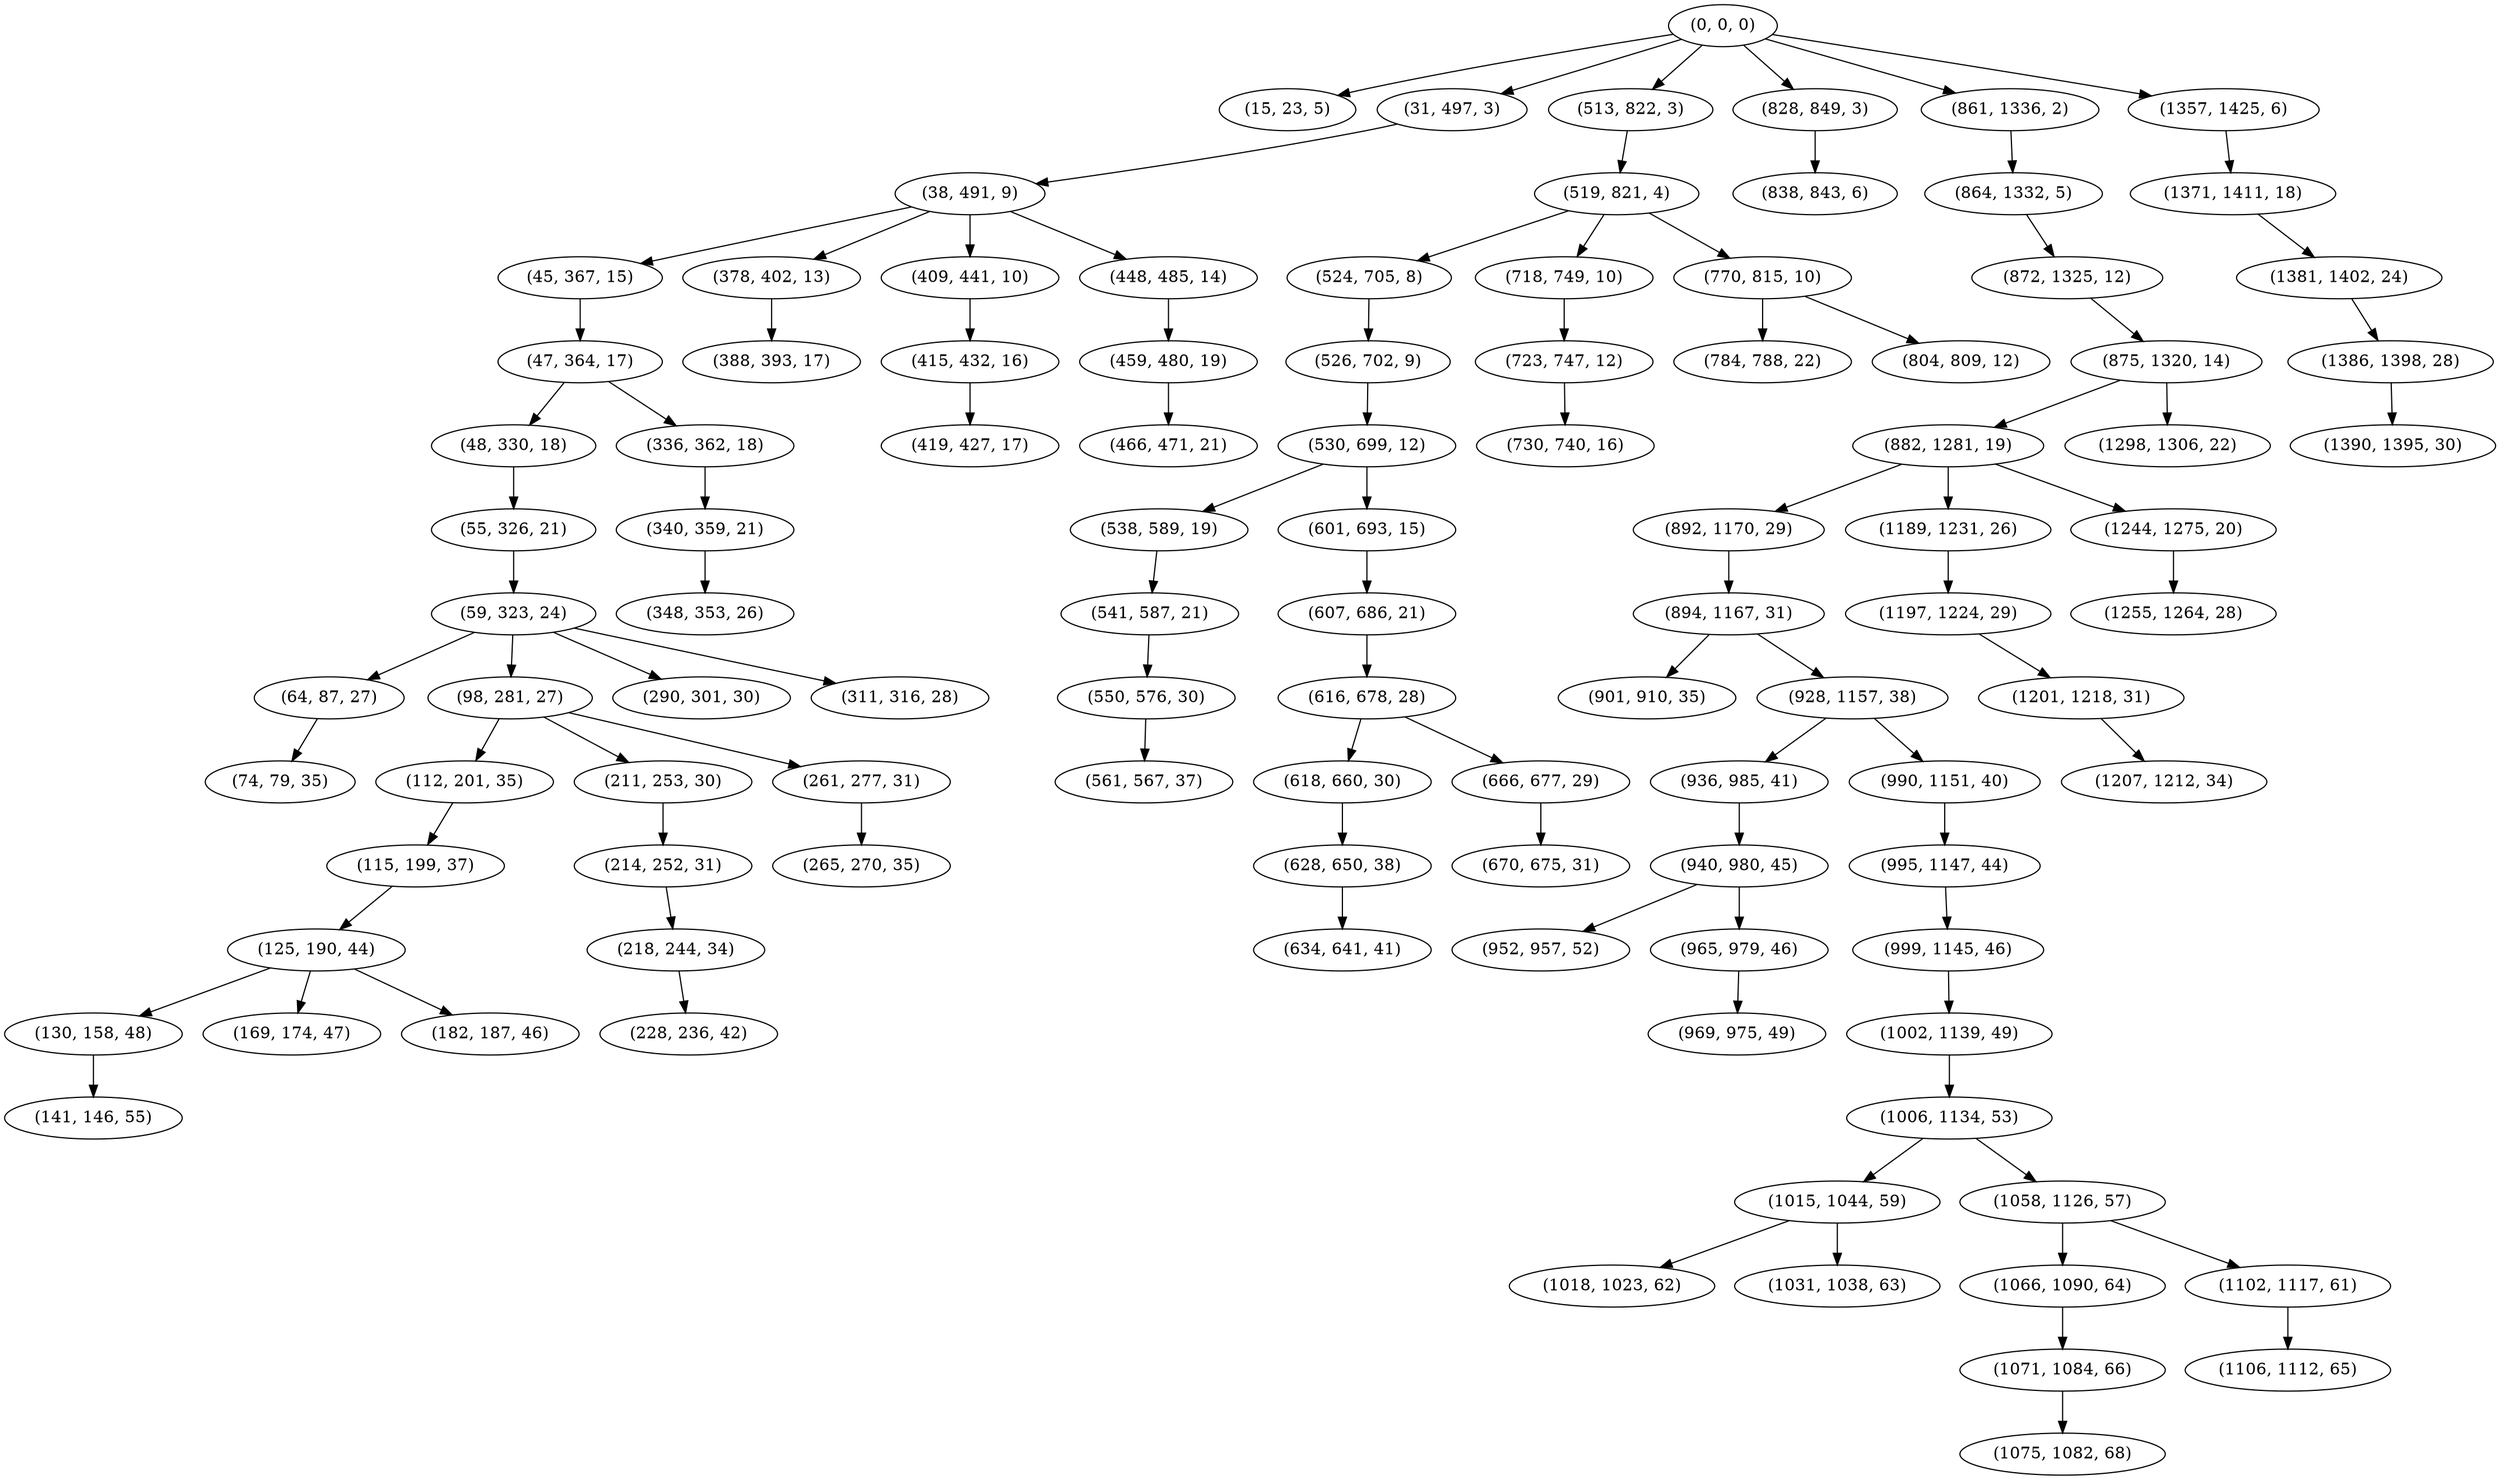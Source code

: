 digraph tree {
    "(0, 0, 0)";
    "(15, 23, 5)";
    "(31, 497, 3)";
    "(38, 491, 9)";
    "(45, 367, 15)";
    "(47, 364, 17)";
    "(48, 330, 18)";
    "(55, 326, 21)";
    "(59, 323, 24)";
    "(64, 87, 27)";
    "(74, 79, 35)";
    "(98, 281, 27)";
    "(112, 201, 35)";
    "(115, 199, 37)";
    "(125, 190, 44)";
    "(130, 158, 48)";
    "(141, 146, 55)";
    "(169, 174, 47)";
    "(182, 187, 46)";
    "(211, 253, 30)";
    "(214, 252, 31)";
    "(218, 244, 34)";
    "(228, 236, 42)";
    "(261, 277, 31)";
    "(265, 270, 35)";
    "(290, 301, 30)";
    "(311, 316, 28)";
    "(336, 362, 18)";
    "(340, 359, 21)";
    "(348, 353, 26)";
    "(378, 402, 13)";
    "(388, 393, 17)";
    "(409, 441, 10)";
    "(415, 432, 16)";
    "(419, 427, 17)";
    "(448, 485, 14)";
    "(459, 480, 19)";
    "(466, 471, 21)";
    "(513, 822, 3)";
    "(519, 821, 4)";
    "(524, 705, 8)";
    "(526, 702, 9)";
    "(530, 699, 12)";
    "(538, 589, 19)";
    "(541, 587, 21)";
    "(550, 576, 30)";
    "(561, 567, 37)";
    "(601, 693, 15)";
    "(607, 686, 21)";
    "(616, 678, 28)";
    "(618, 660, 30)";
    "(628, 650, 38)";
    "(634, 641, 41)";
    "(666, 677, 29)";
    "(670, 675, 31)";
    "(718, 749, 10)";
    "(723, 747, 12)";
    "(730, 740, 16)";
    "(770, 815, 10)";
    "(784, 788, 22)";
    "(804, 809, 12)";
    "(828, 849, 3)";
    "(838, 843, 6)";
    "(861, 1336, 2)";
    "(864, 1332, 5)";
    "(872, 1325, 12)";
    "(875, 1320, 14)";
    "(882, 1281, 19)";
    "(892, 1170, 29)";
    "(894, 1167, 31)";
    "(901, 910, 35)";
    "(928, 1157, 38)";
    "(936, 985, 41)";
    "(940, 980, 45)";
    "(952, 957, 52)";
    "(965, 979, 46)";
    "(969, 975, 49)";
    "(990, 1151, 40)";
    "(995, 1147, 44)";
    "(999, 1145, 46)";
    "(1002, 1139, 49)";
    "(1006, 1134, 53)";
    "(1015, 1044, 59)";
    "(1018, 1023, 62)";
    "(1031, 1038, 63)";
    "(1058, 1126, 57)";
    "(1066, 1090, 64)";
    "(1071, 1084, 66)";
    "(1075, 1082, 68)";
    "(1102, 1117, 61)";
    "(1106, 1112, 65)";
    "(1189, 1231, 26)";
    "(1197, 1224, 29)";
    "(1201, 1218, 31)";
    "(1207, 1212, 34)";
    "(1244, 1275, 20)";
    "(1255, 1264, 28)";
    "(1298, 1306, 22)";
    "(1357, 1425, 6)";
    "(1371, 1411, 18)";
    "(1381, 1402, 24)";
    "(1386, 1398, 28)";
    "(1390, 1395, 30)";
    "(0, 0, 0)" -> "(15, 23, 5)";
    "(0, 0, 0)" -> "(31, 497, 3)";
    "(0, 0, 0)" -> "(513, 822, 3)";
    "(0, 0, 0)" -> "(828, 849, 3)";
    "(0, 0, 0)" -> "(861, 1336, 2)";
    "(0, 0, 0)" -> "(1357, 1425, 6)";
    "(31, 497, 3)" -> "(38, 491, 9)";
    "(38, 491, 9)" -> "(45, 367, 15)";
    "(38, 491, 9)" -> "(378, 402, 13)";
    "(38, 491, 9)" -> "(409, 441, 10)";
    "(38, 491, 9)" -> "(448, 485, 14)";
    "(45, 367, 15)" -> "(47, 364, 17)";
    "(47, 364, 17)" -> "(48, 330, 18)";
    "(47, 364, 17)" -> "(336, 362, 18)";
    "(48, 330, 18)" -> "(55, 326, 21)";
    "(55, 326, 21)" -> "(59, 323, 24)";
    "(59, 323, 24)" -> "(64, 87, 27)";
    "(59, 323, 24)" -> "(98, 281, 27)";
    "(59, 323, 24)" -> "(290, 301, 30)";
    "(59, 323, 24)" -> "(311, 316, 28)";
    "(64, 87, 27)" -> "(74, 79, 35)";
    "(98, 281, 27)" -> "(112, 201, 35)";
    "(98, 281, 27)" -> "(211, 253, 30)";
    "(98, 281, 27)" -> "(261, 277, 31)";
    "(112, 201, 35)" -> "(115, 199, 37)";
    "(115, 199, 37)" -> "(125, 190, 44)";
    "(125, 190, 44)" -> "(130, 158, 48)";
    "(125, 190, 44)" -> "(169, 174, 47)";
    "(125, 190, 44)" -> "(182, 187, 46)";
    "(130, 158, 48)" -> "(141, 146, 55)";
    "(211, 253, 30)" -> "(214, 252, 31)";
    "(214, 252, 31)" -> "(218, 244, 34)";
    "(218, 244, 34)" -> "(228, 236, 42)";
    "(261, 277, 31)" -> "(265, 270, 35)";
    "(336, 362, 18)" -> "(340, 359, 21)";
    "(340, 359, 21)" -> "(348, 353, 26)";
    "(378, 402, 13)" -> "(388, 393, 17)";
    "(409, 441, 10)" -> "(415, 432, 16)";
    "(415, 432, 16)" -> "(419, 427, 17)";
    "(448, 485, 14)" -> "(459, 480, 19)";
    "(459, 480, 19)" -> "(466, 471, 21)";
    "(513, 822, 3)" -> "(519, 821, 4)";
    "(519, 821, 4)" -> "(524, 705, 8)";
    "(519, 821, 4)" -> "(718, 749, 10)";
    "(519, 821, 4)" -> "(770, 815, 10)";
    "(524, 705, 8)" -> "(526, 702, 9)";
    "(526, 702, 9)" -> "(530, 699, 12)";
    "(530, 699, 12)" -> "(538, 589, 19)";
    "(530, 699, 12)" -> "(601, 693, 15)";
    "(538, 589, 19)" -> "(541, 587, 21)";
    "(541, 587, 21)" -> "(550, 576, 30)";
    "(550, 576, 30)" -> "(561, 567, 37)";
    "(601, 693, 15)" -> "(607, 686, 21)";
    "(607, 686, 21)" -> "(616, 678, 28)";
    "(616, 678, 28)" -> "(618, 660, 30)";
    "(616, 678, 28)" -> "(666, 677, 29)";
    "(618, 660, 30)" -> "(628, 650, 38)";
    "(628, 650, 38)" -> "(634, 641, 41)";
    "(666, 677, 29)" -> "(670, 675, 31)";
    "(718, 749, 10)" -> "(723, 747, 12)";
    "(723, 747, 12)" -> "(730, 740, 16)";
    "(770, 815, 10)" -> "(784, 788, 22)";
    "(770, 815, 10)" -> "(804, 809, 12)";
    "(828, 849, 3)" -> "(838, 843, 6)";
    "(861, 1336, 2)" -> "(864, 1332, 5)";
    "(864, 1332, 5)" -> "(872, 1325, 12)";
    "(872, 1325, 12)" -> "(875, 1320, 14)";
    "(875, 1320, 14)" -> "(882, 1281, 19)";
    "(875, 1320, 14)" -> "(1298, 1306, 22)";
    "(882, 1281, 19)" -> "(892, 1170, 29)";
    "(882, 1281, 19)" -> "(1189, 1231, 26)";
    "(882, 1281, 19)" -> "(1244, 1275, 20)";
    "(892, 1170, 29)" -> "(894, 1167, 31)";
    "(894, 1167, 31)" -> "(901, 910, 35)";
    "(894, 1167, 31)" -> "(928, 1157, 38)";
    "(928, 1157, 38)" -> "(936, 985, 41)";
    "(928, 1157, 38)" -> "(990, 1151, 40)";
    "(936, 985, 41)" -> "(940, 980, 45)";
    "(940, 980, 45)" -> "(952, 957, 52)";
    "(940, 980, 45)" -> "(965, 979, 46)";
    "(965, 979, 46)" -> "(969, 975, 49)";
    "(990, 1151, 40)" -> "(995, 1147, 44)";
    "(995, 1147, 44)" -> "(999, 1145, 46)";
    "(999, 1145, 46)" -> "(1002, 1139, 49)";
    "(1002, 1139, 49)" -> "(1006, 1134, 53)";
    "(1006, 1134, 53)" -> "(1015, 1044, 59)";
    "(1006, 1134, 53)" -> "(1058, 1126, 57)";
    "(1015, 1044, 59)" -> "(1018, 1023, 62)";
    "(1015, 1044, 59)" -> "(1031, 1038, 63)";
    "(1058, 1126, 57)" -> "(1066, 1090, 64)";
    "(1058, 1126, 57)" -> "(1102, 1117, 61)";
    "(1066, 1090, 64)" -> "(1071, 1084, 66)";
    "(1071, 1084, 66)" -> "(1075, 1082, 68)";
    "(1102, 1117, 61)" -> "(1106, 1112, 65)";
    "(1189, 1231, 26)" -> "(1197, 1224, 29)";
    "(1197, 1224, 29)" -> "(1201, 1218, 31)";
    "(1201, 1218, 31)" -> "(1207, 1212, 34)";
    "(1244, 1275, 20)" -> "(1255, 1264, 28)";
    "(1357, 1425, 6)" -> "(1371, 1411, 18)";
    "(1371, 1411, 18)" -> "(1381, 1402, 24)";
    "(1381, 1402, 24)" -> "(1386, 1398, 28)";
    "(1386, 1398, 28)" -> "(1390, 1395, 30)";
}
